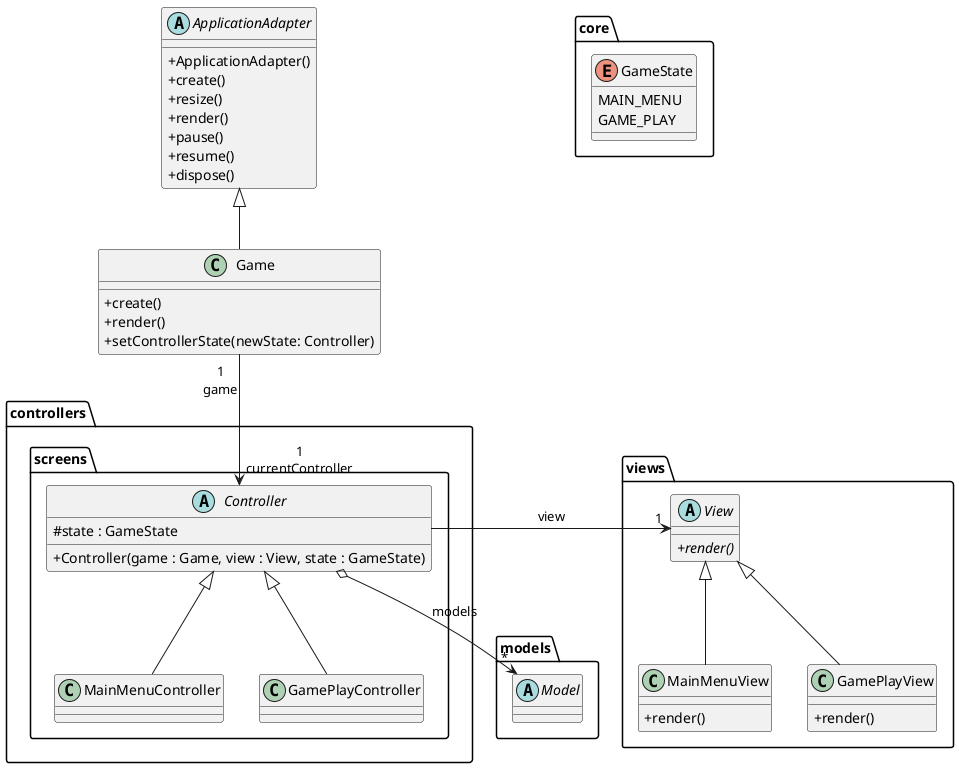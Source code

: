 @startuml
skinparam classAttributeIconSize 0

abstract class ApplicationAdapter {
    + ApplicationAdapter()
    + create()
    + resize()
    + render()
    + pause()
    + resume()
    + dispose()
}

class Game extends ApplicationAdapter {
    + create()
    + render()
    + setControllerState(newState: Controller)
}

package controllers {
    package screens {
        abstract class Controller {
            # state : GameState
            + Controller(game : Game, view : View, state : GameState)
        }

        class MainMenuController extends Controller {

        }

        class GamePlayController extends Controller {

        }
    }
}

package views {
    abstract class View {
        + {abstract}render()
    }

    class MainMenuView extends View {
        +render()
    }

    class GamePlayView extends View {
        +render()
    }
}

package models {
    abstract class Model {

    }
}

package core {
    enum GameState {
        MAIN_MENU
        GAME_PLAY
    }
}

Game "1\ngame" --> "1\ncurrentController" Controller
Controller -right-> "1" View : view
Controller o-down-> "*" Model : models

@enduml
